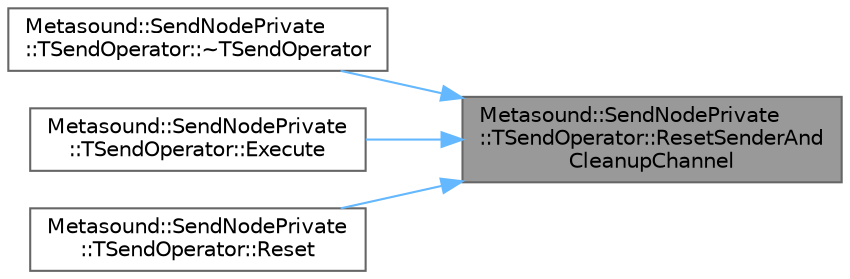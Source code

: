 digraph "Metasound::SendNodePrivate::TSendOperator::ResetSenderAndCleanupChannel"
{
 // INTERACTIVE_SVG=YES
 // LATEX_PDF_SIZE
  bgcolor="transparent";
  edge [fontname=Helvetica,fontsize=10,labelfontname=Helvetica,labelfontsize=10];
  node [fontname=Helvetica,fontsize=10,shape=box,height=0.2,width=0.4];
  rankdir="RL";
  Node1 [id="Node000001",label="Metasound::SendNodePrivate\l::TSendOperator::ResetSenderAnd\lCleanupChannel",height=0.2,width=0.4,color="gray40", fillcolor="grey60", style="filled", fontcolor="black",tooltip=" "];
  Node1 -> Node2 [id="edge1_Node000001_Node000002",dir="back",color="steelblue1",style="solid",tooltip=" "];
  Node2 [id="Node000002",label="Metasound::SendNodePrivate\l::TSendOperator::~TSendOperator",height=0.2,width=0.4,color="grey40", fillcolor="white", style="filled",URL="$d2/d18/classMetasound_1_1SendNodePrivate_1_1TSendOperator.html#a1675770c7fbdf9ba6d3a840001812018",tooltip=" "];
  Node1 -> Node3 [id="edge2_Node000001_Node000003",dir="back",color="steelblue1",style="solid",tooltip=" "];
  Node3 [id="Node000003",label="Metasound::SendNodePrivate\l::TSendOperator::Execute",height=0.2,width=0.4,color="grey40", fillcolor="white", style="filled",URL="$d2/d18/classMetasound_1_1SendNodePrivate_1_1TSendOperator.html#aac751679cd1012f4d8509be7a122b3f1",tooltip=" "];
  Node1 -> Node4 [id="edge3_Node000001_Node000004",dir="back",color="steelblue1",style="solid",tooltip=" "];
  Node4 [id="Node000004",label="Metasound::SendNodePrivate\l::TSendOperator::Reset",height=0.2,width=0.4,color="grey40", fillcolor="white", style="filled",URL="$d2/d18/classMetasound_1_1SendNodePrivate_1_1TSendOperator.html#a412c7bc85b4b12a21e85bebfd4ef49b3",tooltip=" "];
}
